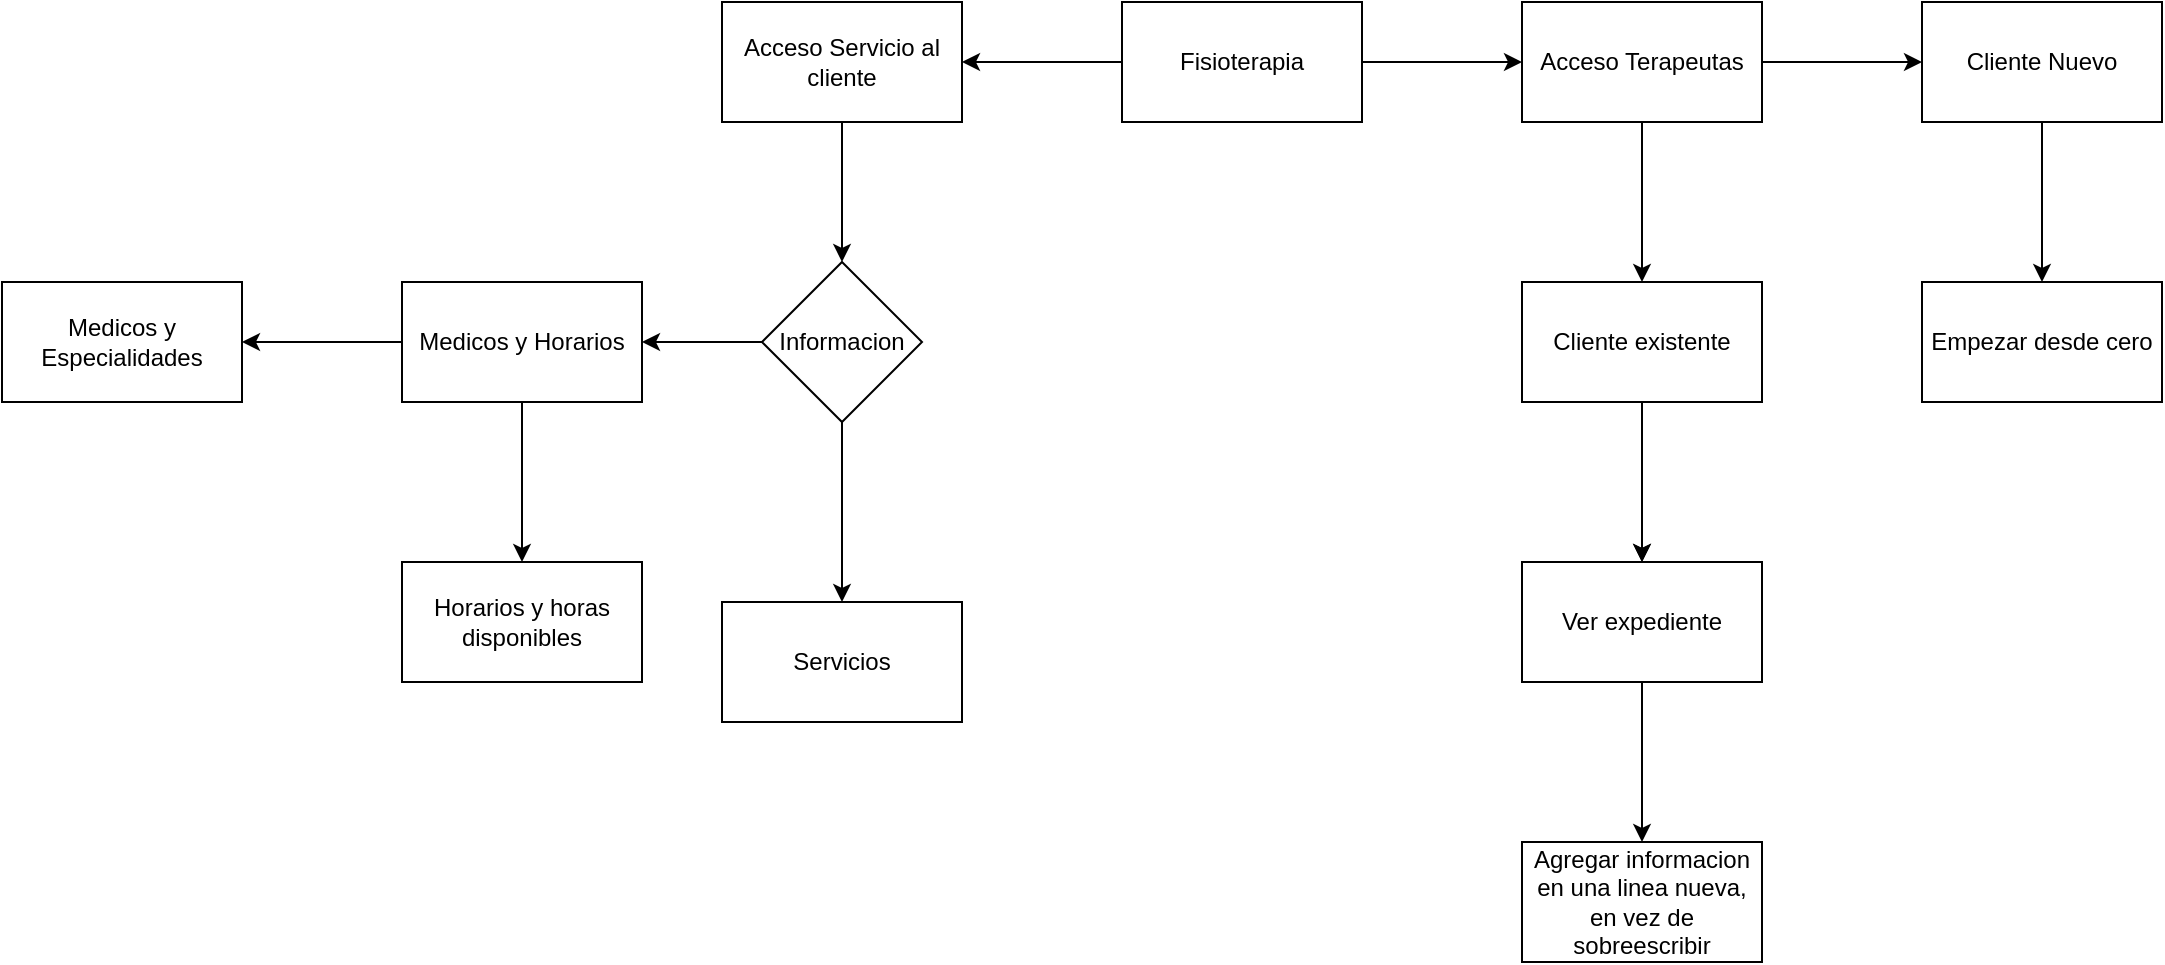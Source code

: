 <mxfile version="24.2.7" type="device">
  <diagram name="Page-1" id="TUnBYzFRi8hMra1r6Kyd">
    <mxGraphModel dx="1754" dy="615" grid="1" gridSize="10" guides="1" tooltips="1" connect="1" arrows="1" fold="1" page="1" pageScale="1" pageWidth="850" pageHeight="1100" math="0" shadow="0">
      <root>
        <mxCell id="0" />
        <mxCell id="1" parent="0" />
        <mxCell id="IstfAL_K2qUrRpmHLglD-3" value="" style="edgeStyle=orthogonalEdgeStyle;rounded=0;orthogonalLoop=1;jettySize=auto;html=1;" edge="1" parent="1" source="IstfAL_K2qUrRpmHLglD-1" target="IstfAL_K2qUrRpmHLglD-2">
          <mxGeometry relative="1" as="geometry" />
        </mxCell>
        <mxCell id="IstfAL_K2qUrRpmHLglD-5" value="" style="edgeStyle=orthogonalEdgeStyle;rounded=0;orthogonalLoop=1;jettySize=auto;html=1;" edge="1" parent="1" source="IstfAL_K2qUrRpmHLglD-1" target="IstfAL_K2qUrRpmHLglD-4">
          <mxGeometry relative="1" as="geometry" />
        </mxCell>
        <mxCell id="IstfAL_K2qUrRpmHLglD-1" value="Fisioterapia" style="rounded=0;whiteSpace=wrap;html=1;" vertex="1" parent="1">
          <mxGeometry x="290" y="80" width="120" height="60" as="geometry" />
        </mxCell>
        <mxCell id="IstfAL_K2qUrRpmHLglD-7" value="" style="edgeStyle=orthogonalEdgeStyle;rounded=0;orthogonalLoop=1;jettySize=auto;html=1;" edge="1" parent="1" source="IstfAL_K2qUrRpmHLglD-2" target="IstfAL_K2qUrRpmHLglD-6">
          <mxGeometry relative="1" as="geometry" />
        </mxCell>
        <mxCell id="IstfAL_K2qUrRpmHLglD-2" value="Acceso Servicio al cliente" style="rounded=0;whiteSpace=wrap;html=1;" vertex="1" parent="1">
          <mxGeometry x="90" y="80" width="120" height="60" as="geometry" />
        </mxCell>
        <mxCell id="IstfAL_K2qUrRpmHLglD-13" value="" style="edgeStyle=orthogonalEdgeStyle;rounded=0;orthogonalLoop=1;jettySize=auto;html=1;" edge="1" parent="1" source="IstfAL_K2qUrRpmHLglD-4" target="IstfAL_K2qUrRpmHLglD-12">
          <mxGeometry relative="1" as="geometry" />
        </mxCell>
        <mxCell id="IstfAL_K2qUrRpmHLglD-17" value="" style="edgeStyle=orthogonalEdgeStyle;rounded=0;orthogonalLoop=1;jettySize=auto;html=1;" edge="1" parent="1" source="IstfAL_K2qUrRpmHLglD-4" target="IstfAL_K2qUrRpmHLglD-16">
          <mxGeometry relative="1" as="geometry" />
        </mxCell>
        <mxCell id="IstfAL_K2qUrRpmHLglD-4" value="Acceso Terapeutas" style="rounded=0;whiteSpace=wrap;html=1;" vertex="1" parent="1">
          <mxGeometry x="490" y="80" width="120" height="60" as="geometry" />
        </mxCell>
        <mxCell id="IstfAL_K2qUrRpmHLglD-9" value="" style="edgeStyle=orthogonalEdgeStyle;rounded=0;orthogonalLoop=1;jettySize=auto;html=1;" edge="1" parent="1" source="IstfAL_K2qUrRpmHLglD-6" target="IstfAL_K2qUrRpmHLglD-8">
          <mxGeometry relative="1" as="geometry" />
        </mxCell>
        <mxCell id="IstfAL_K2qUrRpmHLglD-11" value="" style="edgeStyle=orthogonalEdgeStyle;rounded=0;orthogonalLoop=1;jettySize=auto;html=1;" edge="1" parent="1" source="IstfAL_K2qUrRpmHLglD-6" target="IstfAL_K2qUrRpmHLglD-10">
          <mxGeometry relative="1" as="geometry" />
        </mxCell>
        <mxCell id="IstfAL_K2qUrRpmHLglD-6" value="Informacion" style="rhombus;whiteSpace=wrap;html=1;rounded=0;" vertex="1" parent="1">
          <mxGeometry x="110" y="210" width="80" height="80" as="geometry" />
        </mxCell>
        <mxCell id="IstfAL_K2qUrRpmHLglD-21" value="" style="edgeStyle=orthogonalEdgeStyle;rounded=0;orthogonalLoop=1;jettySize=auto;html=1;" edge="1" parent="1" source="IstfAL_K2qUrRpmHLglD-8" target="IstfAL_K2qUrRpmHLglD-20">
          <mxGeometry relative="1" as="geometry" />
        </mxCell>
        <mxCell id="IstfAL_K2qUrRpmHLglD-23" value="" style="edgeStyle=orthogonalEdgeStyle;rounded=0;orthogonalLoop=1;jettySize=auto;html=1;" edge="1" parent="1" source="IstfAL_K2qUrRpmHLglD-8" target="IstfAL_K2qUrRpmHLglD-22">
          <mxGeometry relative="1" as="geometry" />
        </mxCell>
        <mxCell id="IstfAL_K2qUrRpmHLglD-8" value="Medicos y Horarios" style="whiteSpace=wrap;html=1;rounded=0;" vertex="1" parent="1">
          <mxGeometry x="-70" y="220" width="120" height="60" as="geometry" />
        </mxCell>
        <mxCell id="IstfAL_K2qUrRpmHLglD-10" value="Servicios" style="whiteSpace=wrap;html=1;rounded=0;" vertex="1" parent="1">
          <mxGeometry x="90" y="380" width="120" height="60" as="geometry" />
        </mxCell>
        <mxCell id="IstfAL_K2qUrRpmHLglD-15" value="" style="edgeStyle=orthogonalEdgeStyle;rounded=0;orthogonalLoop=1;jettySize=auto;html=1;" edge="1" parent="1" source="IstfAL_K2qUrRpmHLglD-12" target="IstfAL_K2qUrRpmHLglD-14">
          <mxGeometry relative="1" as="geometry" />
        </mxCell>
        <mxCell id="IstfAL_K2qUrRpmHLglD-12" value="Cliente Nuevo" style="rounded=0;whiteSpace=wrap;html=1;" vertex="1" parent="1">
          <mxGeometry x="690" y="80" width="120" height="60" as="geometry" />
        </mxCell>
        <mxCell id="IstfAL_K2qUrRpmHLglD-14" value="Empezar desde cero" style="rounded=0;whiteSpace=wrap;html=1;" vertex="1" parent="1">
          <mxGeometry x="690" y="220" width="120" height="60" as="geometry" />
        </mxCell>
        <mxCell id="IstfAL_K2qUrRpmHLglD-19" value="" style="edgeStyle=orthogonalEdgeStyle;rounded=0;orthogonalLoop=1;jettySize=auto;html=1;" edge="1" parent="1" source="IstfAL_K2qUrRpmHLglD-16" target="IstfAL_K2qUrRpmHLglD-18">
          <mxGeometry relative="1" as="geometry" />
        </mxCell>
        <mxCell id="IstfAL_K2qUrRpmHLglD-24" value="" style="edgeStyle=orthogonalEdgeStyle;rounded=0;orthogonalLoop=1;jettySize=auto;html=1;" edge="1" parent="1" source="IstfAL_K2qUrRpmHLglD-16" target="IstfAL_K2qUrRpmHLglD-18">
          <mxGeometry relative="1" as="geometry" />
        </mxCell>
        <mxCell id="IstfAL_K2qUrRpmHLglD-16" value="Cliente existente" style="rounded=0;whiteSpace=wrap;html=1;" vertex="1" parent="1">
          <mxGeometry x="490" y="220" width="120" height="60" as="geometry" />
        </mxCell>
        <mxCell id="IstfAL_K2qUrRpmHLglD-26" value="" style="edgeStyle=orthogonalEdgeStyle;rounded=0;orthogonalLoop=1;jettySize=auto;html=1;" edge="1" parent="1" source="IstfAL_K2qUrRpmHLglD-18" target="IstfAL_K2qUrRpmHLglD-25">
          <mxGeometry relative="1" as="geometry" />
        </mxCell>
        <mxCell id="IstfAL_K2qUrRpmHLglD-18" value="Ver expediente" style="rounded=0;whiteSpace=wrap;html=1;" vertex="1" parent="1">
          <mxGeometry x="490" y="360" width="120" height="60" as="geometry" />
        </mxCell>
        <mxCell id="IstfAL_K2qUrRpmHLglD-20" value="Medicos y Especialidades" style="whiteSpace=wrap;html=1;rounded=0;" vertex="1" parent="1">
          <mxGeometry x="-270" y="220" width="120" height="60" as="geometry" />
        </mxCell>
        <mxCell id="IstfAL_K2qUrRpmHLglD-22" value="Horarios y horas disponibles" style="whiteSpace=wrap;html=1;rounded=0;" vertex="1" parent="1">
          <mxGeometry x="-70" y="360" width="120" height="60" as="geometry" />
        </mxCell>
        <mxCell id="IstfAL_K2qUrRpmHLglD-25" value="Agregar informacion en una linea nueva, en vez de sobreescribir" style="rounded=0;whiteSpace=wrap;html=1;" vertex="1" parent="1">
          <mxGeometry x="490" y="500" width="120" height="60" as="geometry" />
        </mxCell>
      </root>
    </mxGraphModel>
  </diagram>
</mxfile>
